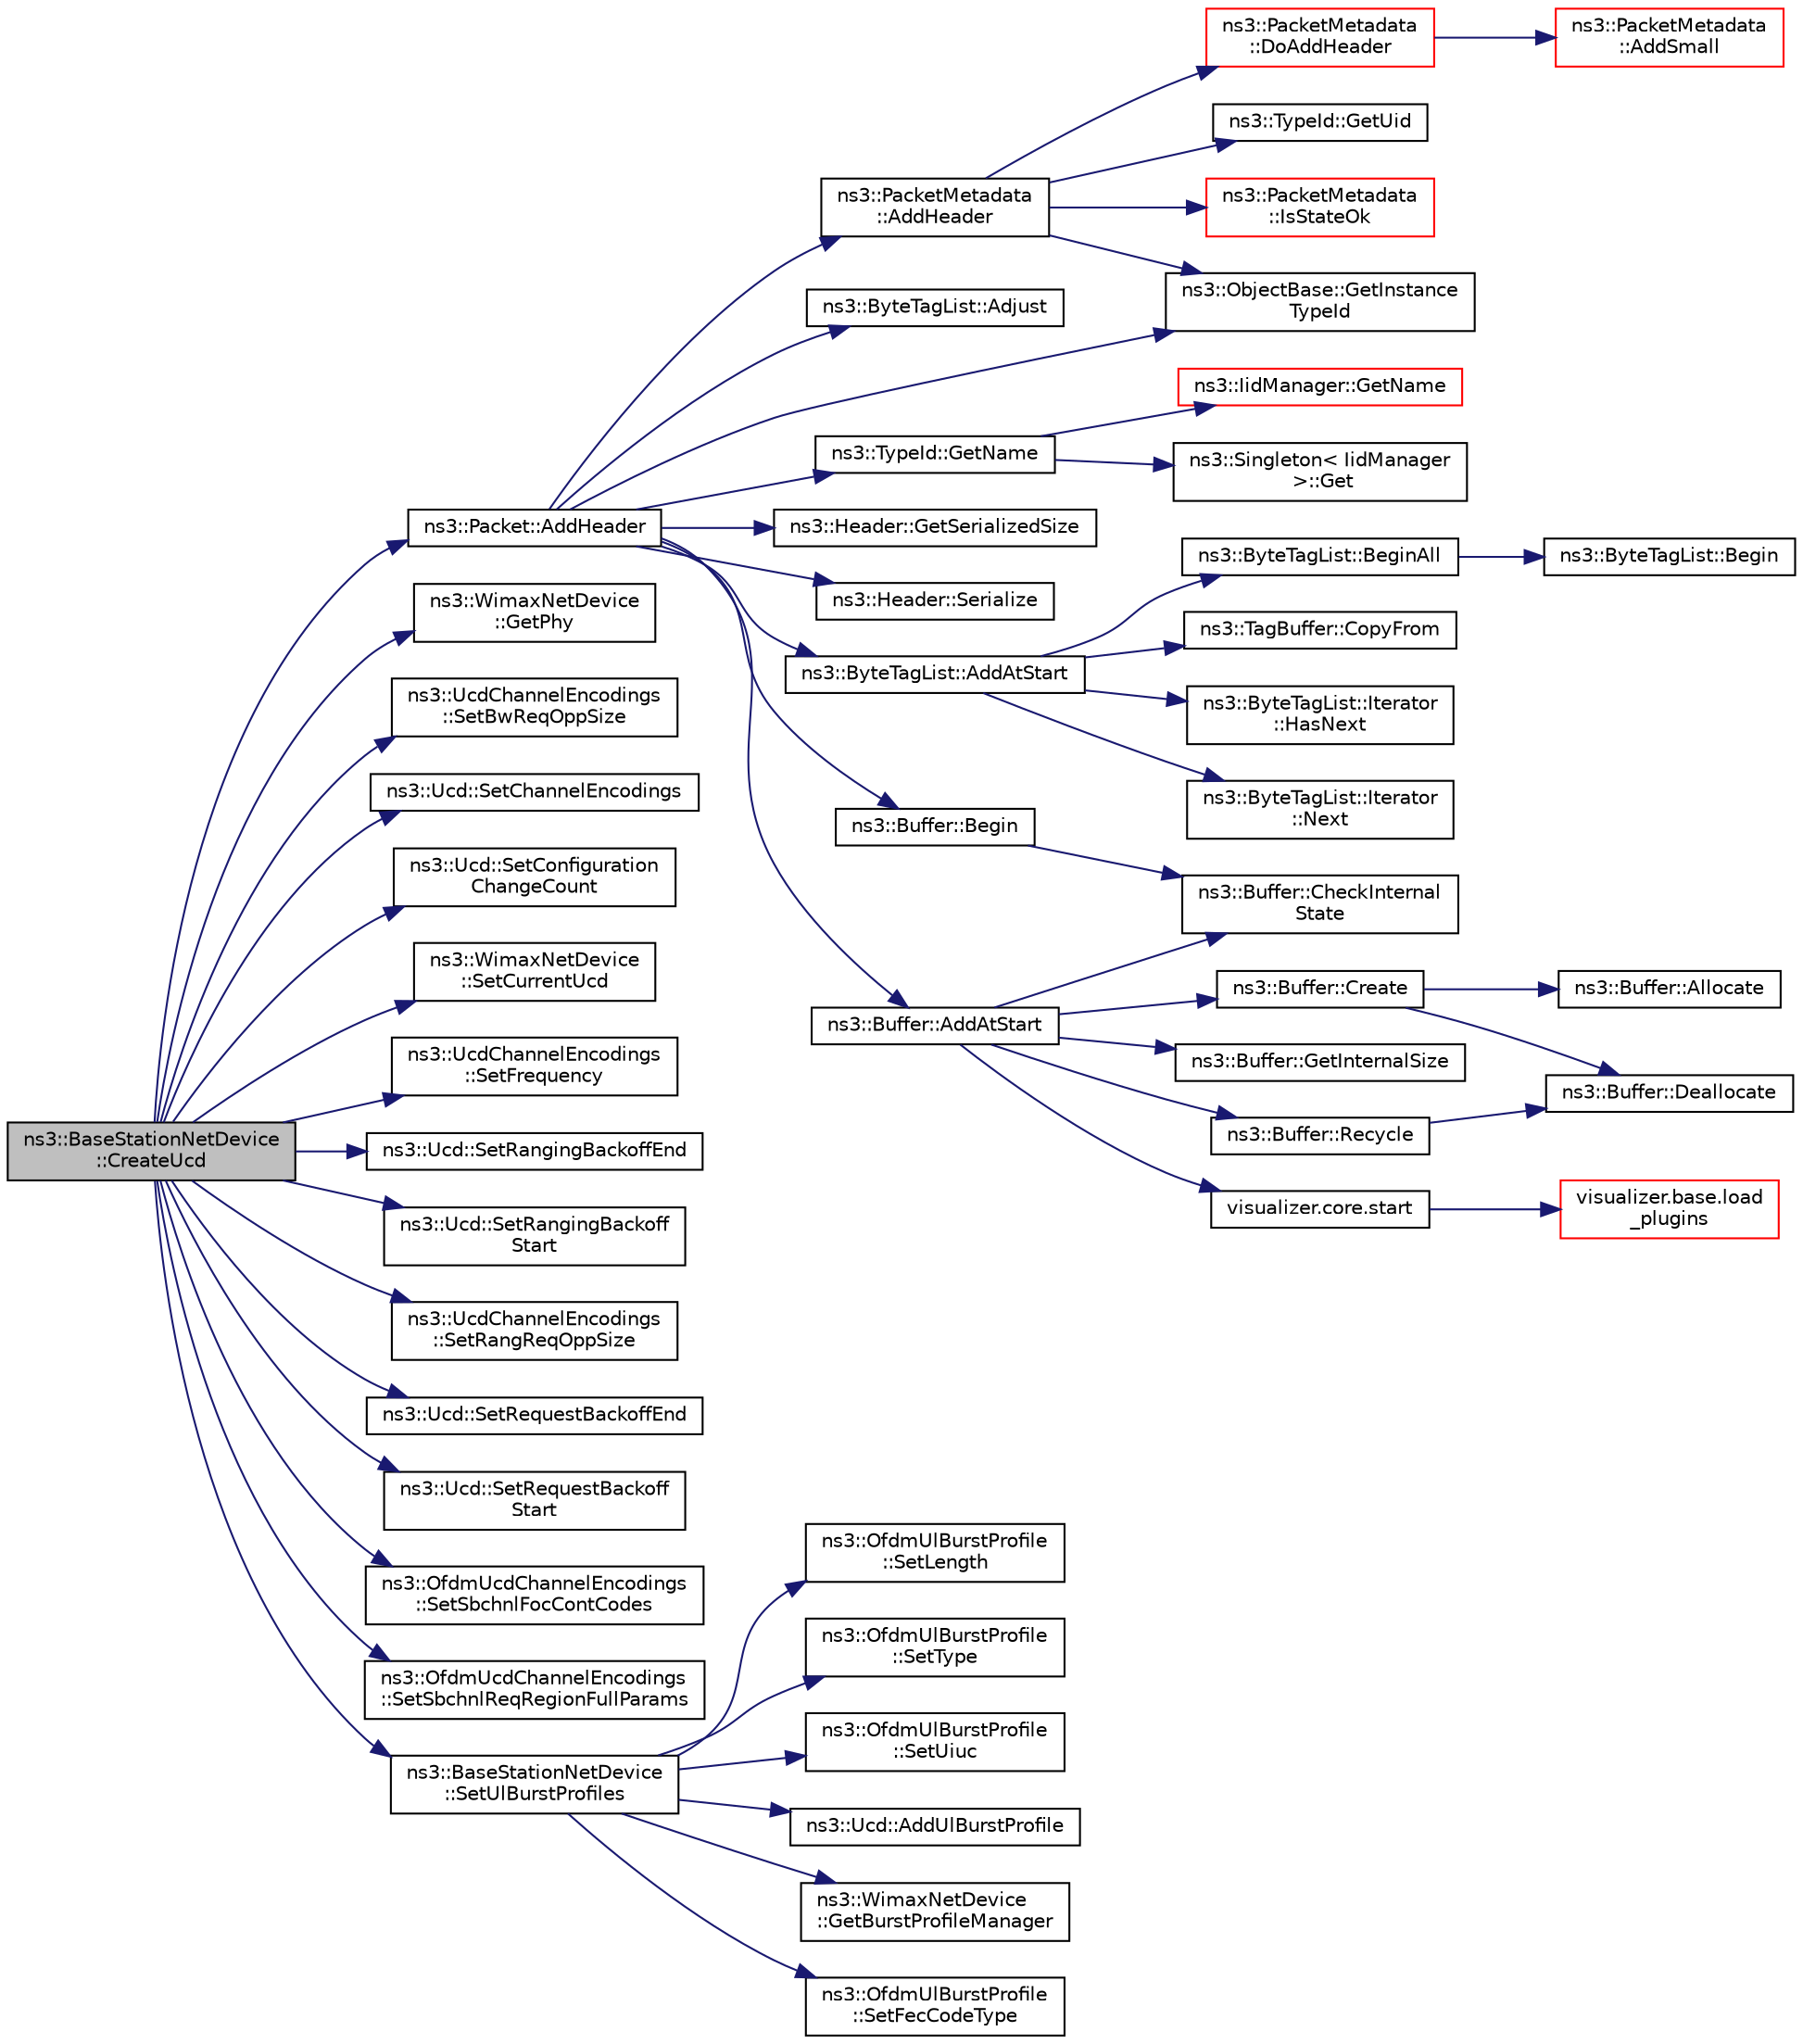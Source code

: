 digraph "ns3::BaseStationNetDevice::CreateUcd"
{
 // LATEX_PDF_SIZE
  edge [fontname="Helvetica",fontsize="10",labelfontname="Helvetica",labelfontsize="10"];
  node [fontname="Helvetica",fontsize="10",shape=record];
  rankdir="LR";
  Node1 [label="ns3::BaseStationNetDevice\l::CreateUcd",height=0.2,width=0.4,color="black", fillcolor="grey75", style="filled", fontcolor="black",tooltip="Create UCD."];
  Node1 -> Node2 [color="midnightblue",fontsize="10",style="solid",fontname="Helvetica"];
  Node2 [label="ns3::Packet::AddHeader",height=0.2,width=0.4,color="black", fillcolor="white", style="filled",URL="$classns3_1_1_packet.html#a465108c595a0bc592095cbcab1832ed8",tooltip="Add header to this packet."];
  Node2 -> Node3 [color="midnightblue",fontsize="10",style="solid",fontname="Helvetica"];
  Node3 [label="ns3::ByteTagList::AddAtStart",height=0.2,width=0.4,color="black", fillcolor="white", style="filled",URL="$classns3_1_1_byte_tag_list.html#acb4563fbe4299c55af41ba7a166b71d5",tooltip="Make sure that all offsets are bigger than prependOffset which represents the location where new byte..."];
  Node3 -> Node4 [color="midnightblue",fontsize="10",style="solid",fontname="Helvetica"];
  Node4 [label="ns3::ByteTagList::BeginAll",height=0.2,width=0.4,color="black", fillcolor="white", style="filled",URL="$classns3_1_1_byte_tag_list.html#ab1d2c5671ea01900fa9ef58e33d1e739",tooltip="Returns an iterator pointing to the very first tag in this list."];
  Node4 -> Node5 [color="midnightblue",fontsize="10",style="solid",fontname="Helvetica"];
  Node5 [label="ns3::ByteTagList::Begin",height=0.2,width=0.4,color="black", fillcolor="white", style="filled",URL="$classns3_1_1_byte_tag_list.html#a22bb3fbf008c3bd4821429521a35c82d",tooltip=" "];
  Node3 -> Node6 [color="midnightblue",fontsize="10",style="solid",fontname="Helvetica"];
  Node6 [label="ns3::TagBuffer::CopyFrom",height=0.2,width=0.4,color="black", fillcolor="white", style="filled",URL="$classns3_1_1_tag_buffer.html#afe07a9e117449ff5b5d5857291671349",tooltip="Copy the nternal structure of another TagBuffer."];
  Node3 -> Node7 [color="midnightblue",fontsize="10",style="solid",fontname="Helvetica"];
  Node7 [label="ns3::ByteTagList::Iterator\l::HasNext",height=0.2,width=0.4,color="black", fillcolor="white", style="filled",URL="$classns3_1_1_byte_tag_list_1_1_iterator.html#a44e33e812e3eba4fdc168e36380853af",tooltip="Used to determine if the iterator is at the end of the byteTagList."];
  Node3 -> Node8 [color="midnightblue",fontsize="10",style="solid",fontname="Helvetica"];
  Node8 [label="ns3::ByteTagList::Iterator\l::Next",height=0.2,width=0.4,color="black", fillcolor="white", style="filled",URL="$classns3_1_1_byte_tag_list_1_1_iterator.html#af521864d800baab1d9c5262f59ce4433",tooltip="Returns the next Item from the ByteTagList."];
  Node2 -> Node9 [color="midnightblue",fontsize="10",style="solid",fontname="Helvetica"];
  Node9 [label="ns3::Buffer::AddAtStart",height=0.2,width=0.4,color="black", fillcolor="white", style="filled",URL="$classns3_1_1_buffer.html#a8abd8164c3671d3dadc98fc66fade7b1",tooltip=" "];
  Node9 -> Node10 [color="midnightblue",fontsize="10",style="solid",fontname="Helvetica"];
  Node10 [label="ns3::Buffer::CheckInternal\lState",height=0.2,width=0.4,color="black", fillcolor="white", style="filled",URL="$classns3_1_1_buffer.html#a200897ee202518b0d2bf91ead4e82be9",tooltip="Checks the internal buffer structures consistency."];
  Node9 -> Node11 [color="midnightblue",fontsize="10",style="solid",fontname="Helvetica"];
  Node11 [label="ns3::Buffer::Create",height=0.2,width=0.4,color="black", fillcolor="white", style="filled",URL="$classns3_1_1_buffer.html#a340c9888e35cf55d024808adfbd75913",tooltip="Create a buffer data storage."];
  Node11 -> Node12 [color="midnightblue",fontsize="10",style="solid",fontname="Helvetica"];
  Node12 [label="ns3::Buffer::Allocate",height=0.2,width=0.4,color="black", fillcolor="white", style="filled",URL="$classns3_1_1_buffer.html#a7bbfa888d618a79ee413fe01a7b4ff68",tooltip="Allocate a buffer data storage."];
  Node11 -> Node13 [color="midnightblue",fontsize="10",style="solid",fontname="Helvetica"];
  Node13 [label="ns3::Buffer::Deallocate",height=0.2,width=0.4,color="black", fillcolor="white", style="filled",URL="$classns3_1_1_buffer.html#a5cf2847bcc22da58cfa7e3a6b0279a01",tooltip="Deallocate the buffer memory."];
  Node9 -> Node14 [color="midnightblue",fontsize="10",style="solid",fontname="Helvetica"];
  Node14 [label="ns3::Buffer::GetInternalSize",height=0.2,width=0.4,color="black", fillcolor="white", style="filled",URL="$classns3_1_1_buffer.html#a1042168f1f6f3b24ad08a668662ab373",tooltip="Get the buffer real size."];
  Node9 -> Node15 [color="midnightblue",fontsize="10",style="solid",fontname="Helvetica"];
  Node15 [label="ns3::Buffer::Recycle",height=0.2,width=0.4,color="black", fillcolor="white", style="filled",URL="$classns3_1_1_buffer.html#aa14d4354b6de0c9d6044805f6503ecd2",tooltip="Recycle the buffer memory."];
  Node15 -> Node13 [color="midnightblue",fontsize="10",style="solid",fontname="Helvetica"];
  Node9 -> Node16 [color="midnightblue",fontsize="10",style="solid",fontname="Helvetica"];
  Node16 [label="visualizer.core.start",height=0.2,width=0.4,color="black", fillcolor="white", style="filled",URL="$namespacevisualizer_1_1core.html#a2a35e5d8a34af358b508dac8635754e0",tooltip=" "];
  Node16 -> Node17 [color="midnightblue",fontsize="10",style="solid",fontname="Helvetica"];
  Node17 [label="visualizer.base.load\l_plugins",height=0.2,width=0.4,color="red", fillcolor="white", style="filled",URL="$namespacevisualizer_1_1base.html#ad171497a5ff1afe0a73bedaebf35448f",tooltip=" "];
  Node2 -> Node19 [color="midnightblue",fontsize="10",style="solid",fontname="Helvetica"];
  Node19 [label="ns3::PacketMetadata\l::AddHeader",height=0.2,width=0.4,color="black", fillcolor="white", style="filled",URL="$classns3_1_1_packet_metadata.html#abdce736c4c5f647242f0808c0d2f9249",tooltip="Add an header."];
  Node19 -> Node20 [color="midnightblue",fontsize="10",style="solid",fontname="Helvetica"];
  Node20 [label="ns3::PacketMetadata\l::DoAddHeader",height=0.2,width=0.4,color="red", fillcolor="white", style="filled",URL="$classns3_1_1_packet_metadata.html#ae5ad09674e28733405c49b2655c51a5a",tooltip="Add an header."];
  Node20 -> Node21 [color="midnightblue",fontsize="10",style="solid",fontname="Helvetica"];
  Node21 [label="ns3::PacketMetadata\l::AddSmall",height=0.2,width=0.4,color="red", fillcolor="white", style="filled",URL="$classns3_1_1_packet_metadata.html#a9d74d684e6a7448a6790220c6c8e99f2",tooltip="Add a SmallItem."];
  Node19 -> Node32 [color="midnightblue",fontsize="10",style="solid",fontname="Helvetica"];
  Node32 [label="ns3::ObjectBase::GetInstance\lTypeId",height=0.2,width=0.4,color="black", fillcolor="white", style="filled",URL="$classns3_1_1_object_base.html#abe5b43a6f5b99a92a4c3122db31f06fb",tooltip="Get the most derived TypeId for this Object."];
  Node19 -> Node33 [color="midnightblue",fontsize="10",style="solid",fontname="Helvetica"];
  Node33 [label="ns3::TypeId::GetUid",height=0.2,width=0.4,color="black", fillcolor="white", style="filled",URL="$classns3_1_1_type_id.html#a429535085325d6f926724771446d9047",tooltip="Get the internal id of this TypeId."];
  Node19 -> Node34 [color="midnightblue",fontsize="10",style="solid",fontname="Helvetica"];
  Node34 [label="ns3::PacketMetadata\l::IsStateOk",height=0.2,width=0.4,color="red", fillcolor="white", style="filled",URL="$classns3_1_1_packet_metadata.html#a547dc7d09f1b2d41a28445a91c2fcf37",tooltip="Check if the metadata state is ok."];
  Node2 -> Node39 [color="midnightblue",fontsize="10",style="solid",fontname="Helvetica"];
  Node39 [label="ns3::ByteTagList::Adjust",height=0.2,width=0.4,color="black", fillcolor="white", style="filled",URL="$classns3_1_1_byte_tag_list.html#a1fec06d7e6daaf8039cf2a148e4090f2",tooltip="Adjust the offsets stored internally by the adjustment delta."];
  Node2 -> Node40 [color="midnightblue",fontsize="10",style="solid",fontname="Helvetica"];
  Node40 [label="ns3::Buffer::Begin",height=0.2,width=0.4,color="black", fillcolor="white", style="filled",URL="$classns3_1_1_buffer.html#acb977a0179de9abe4e295ce22023b4ca",tooltip=" "];
  Node40 -> Node10 [color="midnightblue",fontsize="10",style="solid",fontname="Helvetica"];
  Node2 -> Node32 [color="midnightblue",fontsize="10",style="solid",fontname="Helvetica"];
  Node2 -> Node41 [color="midnightblue",fontsize="10",style="solid",fontname="Helvetica"];
  Node41 [label="ns3::TypeId::GetName",height=0.2,width=0.4,color="black", fillcolor="white", style="filled",URL="$classns3_1_1_type_id.html#abc4965475a579c2afdc668d7a7d58374",tooltip="Get the name."];
  Node41 -> Node42 [color="midnightblue",fontsize="10",style="solid",fontname="Helvetica"];
  Node42 [label="ns3::Singleton\< IidManager\l \>::Get",height=0.2,width=0.4,color="black", fillcolor="white", style="filled",URL="$classns3_1_1_singleton.html#a80a2cd3c25a27ea72add7a9f7a141ffa",tooltip="Get a pointer to the singleton instance."];
  Node41 -> Node43 [color="midnightblue",fontsize="10",style="solid",fontname="Helvetica"];
  Node43 [label="ns3::IidManager::GetName",height=0.2,width=0.4,color="red", fillcolor="white", style="filled",URL="$classns3_1_1_iid_manager.html#a6658aaa8120efd885e98addb76a6f1d4",tooltip="Get the name of a type id."];
  Node2 -> Node45 [color="midnightblue",fontsize="10",style="solid",fontname="Helvetica"];
  Node45 [label="ns3::Header::GetSerializedSize",height=0.2,width=0.4,color="black", fillcolor="white", style="filled",URL="$classns3_1_1_header.html#a6ef0497eabc1b1fb0ad42738eb73f934",tooltip=" "];
  Node2 -> Node46 [color="midnightblue",fontsize="10",style="solid",fontname="Helvetica"];
  Node46 [label="ns3::Header::Serialize",height=0.2,width=0.4,color="black", fillcolor="white", style="filled",URL="$classns3_1_1_header.html#afb61f1aac69ff8349a6bfe521fab5404",tooltip=" "];
  Node1 -> Node47 [color="midnightblue",fontsize="10",style="solid",fontname="Helvetica"];
  Node47 [label="ns3::WimaxNetDevice\l::GetPhy",height=0.2,width=0.4,color="black", fillcolor="white", style="filled",URL="$classns3_1_1_wimax_net_device.html#a6a815b32ac3f6e44e5cad9d5350b7b5e",tooltip="Get the physical layer object."];
  Node1 -> Node48 [color="midnightblue",fontsize="10",style="solid",fontname="Helvetica"];
  Node48 [label="ns3::UcdChannelEncodings\l::SetBwReqOppSize",height=0.2,width=0.4,color="black", fillcolor="white", style="filled",URL="$classns3_1_1_ucd_channel_encodings.html#abf807ce9eab9d2320950a2519049b989",tooltip="Set BW request opp size."];
  Node1 -> Node49 [color="midnightblue",fontsize="10",style="solid",fontname="Helvetica"];
  Node49 [label="ns3::Ucd::SetChannelEncodings",height=0.2,width=0.4,color="black", fillcolor="white", style="filled",URL="$classns3_1_1_ucd.html#a6c9040a25ef14b90774c992a45f7becc",tooltip="Set channel encodings."];
  Node1 -> Node50 [color="midnightblue",fontsize="10",style="solid",fontname="Helvetica"];
  Node50 [label="ns3::Ucd::SetConfiguration\lChangeCount",height=0.2,width=0.4,color="black", fillcolor="white", style="filled",URL="$classns3_1_1_ucd.html#a93be0a2375bb73ec4aeaa8e85f709fef",tooltip="Set configuration change count."];
  Node1 -> Node51 [color="midnightblue",fontsize="10",style="solid",fontname="Helvetica"];
  Node51 [label="ns3::WimaxNetDevice\l::SetCurrentUcd",height=0.2,width=0.4,color="black", fillcolor="white", style="filled",URL="$classns3_1_1_wimax_net_device.html#a554e03eca334044a2e3c404ded0916e5",tooltip="Set the current UCD."];
  Node1 -> Node52 [color="midnightblue",fontsize="10",style="solid",fontname="Helvetica"];
  Node52 [label="ns3::UcdChannelEncodings\l::SetFrequency",height=0.2,width=0.4,color="black", fillcolor="white", style="filled",URL="$classns3_1_1_ucd_channel_encodings.html#a05720d5a54aec62a0efd537409ecce83",tooltip="Set frequency."];
  Node1 -> Node53 [color="midnightblue",fontsize="10",style="solid",fontname="Helvetica"];
  Node53 [label="ns3::Ucd::SetRangingBackoffEnd",height=0.2,width=0.4,color="black", fillcolor="white", style="filled",URL="$classns3_1_1_ucd.html#a9fcf97edec8e845bffa6302e16cb2e33",tooltip="Set ranging backoff end."];
  Node1 -> Node54 [color="midnightblue",fontsize="10",style="solid",fontname="Helvetica"];
  Node54 [label="ns3::Ucd::SetRangingBackoff\lStart",height=0.2,width=0.4,color="black", fillcolor="white", style="filled",URL="$classns3_1_1_ucd.html#a9ad2ea963c6d98bddbef9a1e4b4ba892",tooltip="Set ranging backoff start."];
  Node1 -> Node55 [color="midnightblue",fontsize="10",style="solid",fontname="Helvetica"];
  Node55 [label="ns3::UcdChannelEncodings\l::SetRangReqOppSize",height=0.2,width=0.4,color="black", fillcolor="white", style="filled",URL="$classns3_1_1_ucd_channel_encodings.html#a047c31196baed670a0057935d5736205",tooltip="Set range request opp size."];
  Node1 -> Node56 [color="midnightblue",fontsize="10",style="solid",fontname="Helvetica"];
  Node56 [label="ns3::Ucd::SetRequestBackoffEnd",height=0.2,width=0.4,color="black", fillcolor="white", style="filled",URL="$classns3_1_1_ucd.html#acd456d07a84e3b40b866ec61f75b4226",tooltip="Set request backoff end."];
  Node1 -> Node57 [color="midnightblue",fontsize="10",style="solid",fontname="Helvetica"];
  Node57 [label="ns3::Ucd::SetRequestBackoff\lStart",height=0.2,width=0.4,color="black", fillcolor="white", style="filled",URL="$classns3_1_1_ucd.html#ae9efbad95bce10c4f139e525ac68731e",tooltip="Set request backoff start."];
  Node1 -> Node58 [color="midnightblue",fontsize="10",style="solid",fontname="Helvetica"];
  Node58 [label="ns3::OfdmUcdChannelEncodings\l::SetSbchnlFocContCodes",height=0.2,width=0.4,color="black", fillcolor="white", style="filled",URL="$classns3_1_1_ofdm_ucd_channel_encodings.html#abfdb61d6d103b36ac89df0ad513c523b",tooltip="Set SB channel for control codes."];
  Node1 -> Node59 [color="midnightblue",fontsize="10",style="solid",fontname="Helvetica"];
  Node59 [label="ns3::OfdmUcdChannelEncodings\l::SetSbchnlReqRegionFullParams",height=0.2,width=0.4,color="black", fillcolor="white", style="filled",URL="$classns3_1_1_ofdm_ucd_channel_encodings.html#aab2a8a15e484e0fa476190f390857211",tooltip="Set SB channel reguest region full parameters."];
  Node1 -> Node60 [color="midnightblue",fontsize="10",style="solid",fontname="Helvetica"];
  Node60 [label="ns3::BaseStationNetDevice\l::SetUlBurstProfiles",height=0.2,width=0.4,color="black", fillcolor="white", style="filled",URL="$classns3_1_1_base_station_net_device.html#afe815d0fff8c6152ceeb93beff282255",tooltip="Send UL burst profiles."];
  Node60 -> Node61 [color="midnightblue",fontsize="10",style="solid",fontname="Helvetica"];
  Node61 [label="ns3::Ucd::AddUlBurstProfile",height=0.2,width=0.4,color="black", fillcolor="white", style="filled",URL="$classns3_1_1_ucd.html#a4b007bc9afca2c4b31949a49c24303e9",tooltip="Add UL burst profile."];
  Node60 -> Node62 [color="midnightblue",fontsize="10",style="solid",fontname="Helvetica"];
  Node62 [label="ns3::WimaxNetDevice\l::GetBurstProfileManager",height=0.2,width=0.4,color="black", fillcolor="white", style="filled",URL="$classns3_1_1_wimax_net_device.html#ab7226f8e7ce8049d450b17cc88d60ff8",tooltip="Get the burst profile manager."];
  Node60 -> Node63 [color="midnightblue",fontsize="10",style="solid",fontname="Helvetica"];
  Node63 [label="ns3::OfdmUlBurstProfile\l::SetFecCodeType",height=0.2,width=0.4,color="black", fillcolor="white", style="filled",URL="$classns3_1_1_ofdm_ul_burst_profile.html#a4ea1fa42525c8f13f749fcefbe90ac8f",tooltip="Set FEC code type."];
  Node60 -> Node64 [color="midnightblue",fontsize="10",style="solid",fontname="Helvetica"];
  Node64 [label="ns3::OfdmUlBurstProfile\l::SetLength",height=0.2,width=0.4,color="black", fillcolor="white", style="filled",URL="$classns3_1_1_ofdm_ul_burst_profile.html#a26e9453e7d7a428b8a79342ed6a462fe",tooltip="Set length."];
  Node60 -> Node65 [color="midnightblue",fontsize="10",style="solid",fontname="Helvetica"];
  Node65 [label="ns3::OfdmUlBurstProfile\l::SetType",height=0.2,width=0.4,color="black", fillcolor="white", style="filled",URL="$classns3_1_1_ofdm_ul_burst_profile.html#a60ea600da037b76adbefcbb967c30570",tooltip="Set type."];
  Node60 -> Node66 [color="midnightblue",fontsize="10",style="solid",fontname="Helvetica"];
  Node66 [label="ns3::OfdmUlBurstProfile\l::SetUiuc",height=0.2,width=0.4,color="black", fillcolor="white", style="filled",URL="$classns3_1_1_ofdm_ul_burst_profile.html#a2b078a5c2aaef2d8fc62be58ca2bd097",tooltip="Set UIUC."];
}
